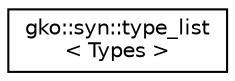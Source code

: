 digraph "Graphical Class Hierarchy"
{
 // INTERACTIVE_SVG=YES
  edge [fontname="Helvetica",fontsize="10",labelfontname="Helvetica",labelfontsize="10"];
  node [fontname="Helvetica",fontsize="10",shape=record];
  rankdir="LR";
  Node1 [label="gko::syn::type_list\l\< Types \>",height=0.2,width=0.4,color="black", fillcolor="white", style="filled",URL="$structgko_1_1syn_1_1type__list.html"];
}
